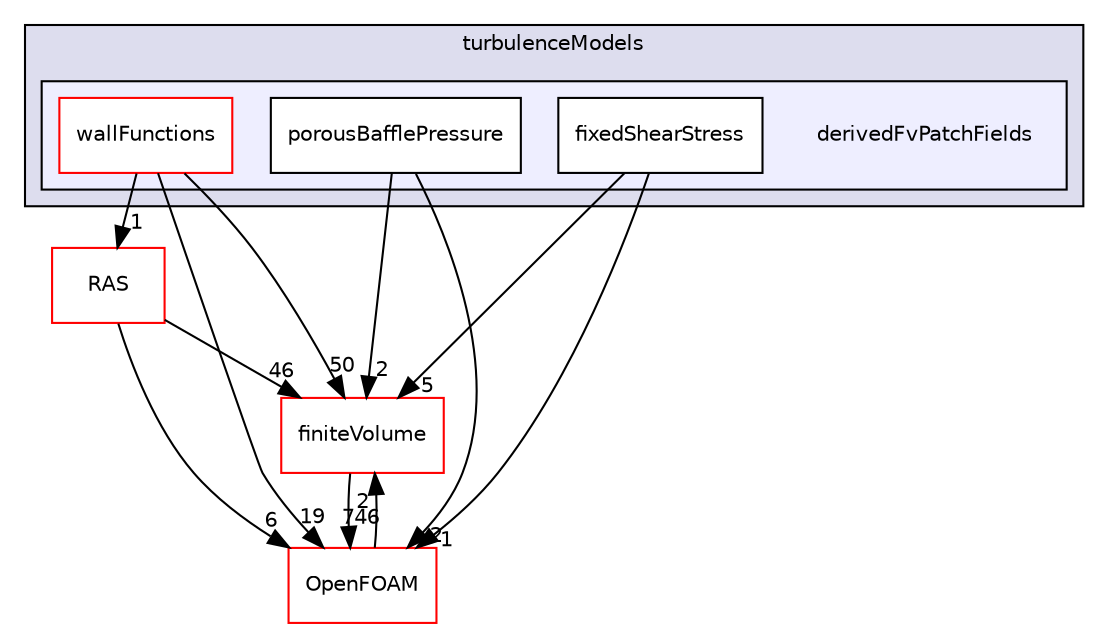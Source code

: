 digraph "src/TurbulenceModels/turbulenceModels/derivedFvPatchFields" {
  bgcolor=transparent;
  compound=true
  node [ fontsize="10", fontname="Helvetica"];
  edge [ labelfontsize="10", labelfontname="Helvetica"];
  subgraph clusterdir_a3dc37bcacf99bb6122ed819dac99f09 {
    graph [ bgcolor="#ddddee", pencolor="black", label="turbulenceModels" fontname="Helvetica", fontsize="10", URL="dir_a3dc37bcacf99bb6122ed819dac99f09.html"]
  subgraph clusterdir_ab48cf420a2a4dfbebb9277cfff14058 {
    graph [ bgcolor="#eeeeff", pencolor="black", label="" URL="dir_ab48cf420a2a4dfbebb9277cfff14058.html"];
    dir_ab48cf420a2a4dfbebb9277cfff14058 [shape=plaintext label="derivedFvPatchFields"];
    dir_2d4fb16438cf279035fb4b12d914db32 [shape=box label="fixedShearStress" color="black" fillcolor="white" style="filled" URL="dir_2d4fb16438cf279035fb4b12d914db32.html"];
    dir_429357c7892ac348088d80961df105e2 [shape=box label="porousBafflePressure" color="black" fillcolor="white" style="filled" URL="dir_429357c7892ac348088d80961df105e2.html"];
    dir_1bd551b8fe346f6c53ea4a4970013c1a [shape=box label="wallFunctions" color="red" fillcolor="white" style="filled" URL="dir_1bd551b8fe346f6c53ea4a4970013c1a.html"];
  }
  }
  dir_9bd15774b555cf7259a6fa18f99fe99b [shape=box label="finiteVolume" color="red" URL="dir_9bd15774b555cf7259a6fa18f99fe99b.html"];
  dir_adfb94148fb30832cafb0debb79458ba [shape=box label="RAS" color="red" URL="dir_adfb94148fb30832cafb0debb79458ba.html"];
  dir_c5473ff19b20e6ec4dfe5c310b3778a8 [shape=box label="OpenFOAM" color="red" URL="dir_c5473ff19b20e6ec4dfe5c310b3778a8.html"];
  dir_9bd15774b555cf7259a6fa18f99fe99b->dir_c5473ff19b20e6ec4dfe5c310b3778a8 [headlabel="746", labeldistance=1.5 headhref="dir_000896_001896.html"];
  dir_2d4fb16438cf279035fb4b12d914db32->dir_9bd15774b555cf7259a6fa18f99fe99b [headlabel="5", labeldistance=1.5 headhref="dir_003106_000896.html"];
  dir_2d4fb16438cf279035fb4b12d914db32->dir_c5473ff19b20e6ec4dfe5c310b3778a8 [headlabel="1", labeldistance=1.5 headhref="dir_003106_001896.html"];
  dir_adfb94148fb30832cafb0debb79458ba->dir_9bd15774b555cf7259a6fa18f99fe99b [headlabel="46", labeldistance=1.5 headhref="dir_003159_000896.html"];
  dir_adfb94148fb30832cafb0debb79458ba->dir_c5473ff19b20e6ec4dfe5c310b3778a8 [headlabel="6", labeldistance=1.5 headhref="dir_003159_001896.html"];
  dir_c5473ff19b20e6ec4dfe5c310b3778a8->dir_9bd15774b555cf7259a6fa18f99fe99b [headlabel="2", labeldistance=1.5 headhref="dir_001896_000896.html"];
  dir_429357c7892ac348088d80961df105e2->dir_9bd15774b555cf7259a6fa18f99fe99b [headlabel="2", labeldistance=1.5 headhref="dir_003107_000896.html"];
  dir_429357c7892ac348088d80961df105e2->dir_c5473ff19b20e6ec4dfe5c310b3778a8 [headlabel="2", labeldistance=1.5 headhref="dir_003107_001896.html"];
  dir_1bd551b8fe346f6c53ea4a4970013c1a->dir_9bd15774b555cf7259a6fa18f99fe99b [headlabel="50", labeldistance=1.5 headhref="dir_003108_000896.html"];
  dir_1bd551b8fe346f6c53ea4a4970013c1a->dir_adfb94148fb30832cafb0debb79458ba [headlabel="1", labeldistance=1.5 headhref="dir_003108_003159.html"];
  dir_1bd551b8fe346f6c53ea4a4970013c1a->dir_c5473ff19b20e6ec4dfe5c310b3778a8 [headlabel="19", labeldistance=1.5 headhref="dir_003108_001896.html"];
}
